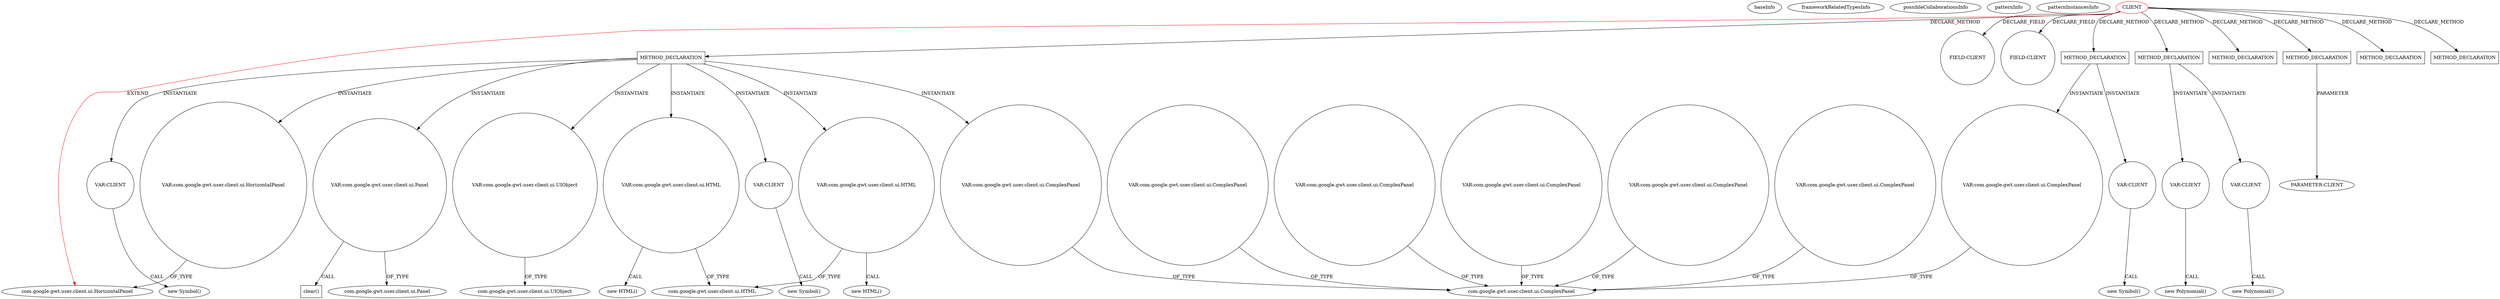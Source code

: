 digraph {
baseInfo[graphId=842,category="pattern",isAnonymous=false,possibleRelation=false]
frameworkRelatedTypesInfo[0="com.google.gwt.user.client.ui.HorizontalPanel"]
possibleCollaborationsInfo[]
patternInfo[frequency=2.0,patternRootClient=0]
patternInstancesInfo[0="luxferrari-AlgebrApp~/luxferrari-AlgebrApp/AlgebrApp-master/AlgebrApp/src/org/luxferrari/algebrapp/client/SubPolynomial.java~SubPolynomial~3660",1="luxferrari-AlgebrApp~/luxferrari-AlgebrApp/AlgebrApp-master/AlgebrApp/src/org/luxferrari/algebrapp/client/Product.java~Product~3664"]
17[label="new Symbol()",vertexType="CONSTRUCTOR_CALL",isFrameworkType=false]
18[label="VAR:CLIENT",vertexType="VARIABLE_EXPRESION",isFrameworkType=false,shape=circle]
7[label="METHOD_DECLARATION",vertexType="CLIENT_METHOD_DECLARATION",isFrameworkType=false,shape=box]
8[label="VAR:com.google.gwt.user.client.ui.Panel",vertexType="VARIABLE_EXPRESION",isFrameworkType=false,shape=circle]
87[label="VAR:com.google.gwt.user.client.ui.UIObject",vertexType="VARIABLE_EXPRESION",isFrameworkType=false,shape=circle]
0[label="CLIENT",vertexType="ROOT_CLIENT_CLASS_DECLARATION",isFrameworkType=false,color=red]
10[label="com.google.gwt.user.client.ui.Panel",vertexType="FRAMEWORK_CLASS_TYPE",isFrameworkType=false]
23[label="com.google.gwt.user.client.ui.UIObject",vertexType="FRAMEWORK_CLASS_TYPE",isFrameworkType=false]
2[label="FIELD:CLIENT",vertexType="FIELD_DECLARATION",isFrameworkType=false,shape=circle]
5[label="FIELD:CLIENT",vertexType="FIELD_DECLARATION",isFrameworkType=false,shape=circle]
34[label="VAR:CLIENT",vertexType="VARIABLE_EXPRESION",isFrameworkType=false,shape=circle]
14[label="VAR:com.google.gwt.user.client.ui.ComplexPanel",vertexType="VARIABLE_EXPRESION",isFrameworkType=false,shape=circle]
1[label="com.google.gwt.user.client.ui.HorizontalPanel",vertexType="FRAMEWORK_CLASS_TYPE",isFrameworkType=false]
33[label="new Symbol()",vertexType="CONSTRUCTOR_CALL",isFrameworkType=false]
16[label="com.google.gwt.user.client.ui.ComplexPanel",vertexType="FRAMEWORK_CLASS_TYPE",isFrameworkType=false]
162[label="VAR:com.google.gwt.user.client.ui.ComplexPanel",vertexType="VARIABLE_EXPRESION",isFrameworkType=false,shape=circle]
121[label="VAR:com.google.gwt.user.client.ui.ComplexPanel",vertexType="VARIABLE_EXPRESION",isFrameworkType=false,shape=circle]
171[label="VAR:com.google.gwt.user.client.ui.ComplexPanel",vertexType="VARIABLE_EXPRESION",isFrameworkType=false,shape=circle]
165[label="VAR:com.google.gwt.user.client.ui.ComplexPanel",vertexType="VARIABLE_EXPRESION",isFrameworkType=false,shape=circle]
111[label="VAR:com.google.gwt.user.client.ui.ComplexPanel",vertexType="VARIABLE_EXPRESION",isFrameworkType=false,shape=circle]
174[label="VAR:com.google.gwt.user.client.ui.ComplexPanel",vertexType="VARIABLE_EXPRESION",isFrameworkType=false,shape=circle]
137[label="METHOD_DECLARATION",vertexType="CLIENT_METHOD_DECLARATION",isFrameworkType=false,shape=box]
152[label="VAR:CLIENT",vertexType="VARIABLE_EXPRESION",isFrameworkType=false,shape=circle]
100[label="METHOD_DECLARATION",vertexType="CLIENT_METHOD_DECLARATION",isFrameworkType=false,shape=box]
146[label="VAR:CLIENT",vertexType="VARIABLE_EXPRESION",isFrameworkType=false,shape=circle]
103[label="METHOD_DECLARATION",vertexType="CLIENT_METHOD_DECLARATION",isFrameworkType=false,shape=box]
104[label="PARAMETER:CLIENT",vertexType="PARAMETER_DECLARATION",isFrameworkType=false]
120[label="METHOD_DECLARATION",vertexType="CLIENT_METHOD_DECLARATION",isFrameworkType=false,shape=box]
125[label="VAR:CLIENT",vertexType="VARIABLE_EXPRESION",isFrameworkType=false,shape=circle]
124[label="new Symbol()",vertexType="CONSTRUCTOR_CALL",isFrameworkType=false]
98[label="METHOD_DECLARATION",vertexType="CLIENT_METHOD_DECLARATION",isFrameworkType=false,shape=box]
92[label="METHOD_DECLARATION",vertexType="CLIENT_METHOD_DECLARATION",isFrameworkType=false,shape=box]
9[label="clear()",vertexType="INSIDE_CALL",isFrameworkType=false,shape=box]
31[label="VAR:com.google.gwt.user.client.ui.HTML",vertexType="VARIABLE_EXPRESION",isFrameworkType=false,shape=circle]
30[label="new HTML()",vertexType="CONSTRUCTOR_CALL",isFrameworkType=false]
32[label="com.google.gwt.user.client.ui.HTML",vertexType="FRAMEWORK_CLASS_TYPE",isFrameworkType=false]
46[label="VAR:com.google.gwt.user.client.ui.HTML",vertexType="VARIABLE_EXPRESION",isFrameworkType=false,shape=circle]
45[label="new HTML()",vertexType="CONSTRUCTOR_CALL",isFrameworkType=false]
151[label="new Polynomial()",vertexType="CONSTRUCTOR_CALL",isFrameworkType=false]
145[label="new Polynomial()",vertexType="CONSTRUCTOR_CALL",isFrameworkType=false]
27[label="VAR:com.google.gwt.user.client.ui.HorizontalPanel",vertexType="VARIABLE_EXPRESION",isFrameworkType=false,shape=circle]
0->2[label="DECLARE_FIELD"]
137->152[label="INSTANTIATE"]
31->30[label="CALL"]
7->34[label="INSTANTIATE"]
0->5[label="DECLARE_FIELD"]
0->103[label="DECLARE_METHOD"]
121->16[label="OF_TYPE"]
0->1[label="EXTEND",color=red]
8->10[label="OF_TYPE"]
46->45[label="CALL"]
165->16[label="OF_TYPE"]
171->16[label="OF_TYPE"]
120->125[label="INSTANTIATE"]
103->104[label="PARAMETER"]
7->14[label="INSTANTIATE"]
31->32[label="OF_TYPE"]
87->23[label="OF_TYPE"]
0->98[label="DECLARE_METHOD"]
34->33[label="CALL"]
125->124[label="CALL"]
7->46[label="INSTANTIATE"]
111->16[label="OF_TYPE"]
14->16[label="OF_TYPE"]
146->145[label="CALL"]
27->1[label="OF_TYPE"]
162->16[label="OF_TYPE"]
7->87[label="INSTANTIATE"]
8->9[label="CALL"]
18->17[label="CALL"]
137->146[label="INSTANTIATE"]
0->7[label="DECLARE_METHOD"]
7->8[label="INSTANTIATE"]
7->31[label="INSTANTIATE"]
0->137[label="DECLARE_METHOD"]
174->16[label="OF_TYPE"]
46->32[label="OF_TYPE"]
0->100[label="DECLARE_METHOD"]
7->27[label="INSTANTIATE"]
0->120[label="DECLARE_METHOD"]
120->121[label="INSTANTIATE"]
7->18[label="INSTANTIATE"]
0->92[label="DECLARE_METHOD"]
152->151[label="CALL"]
}
